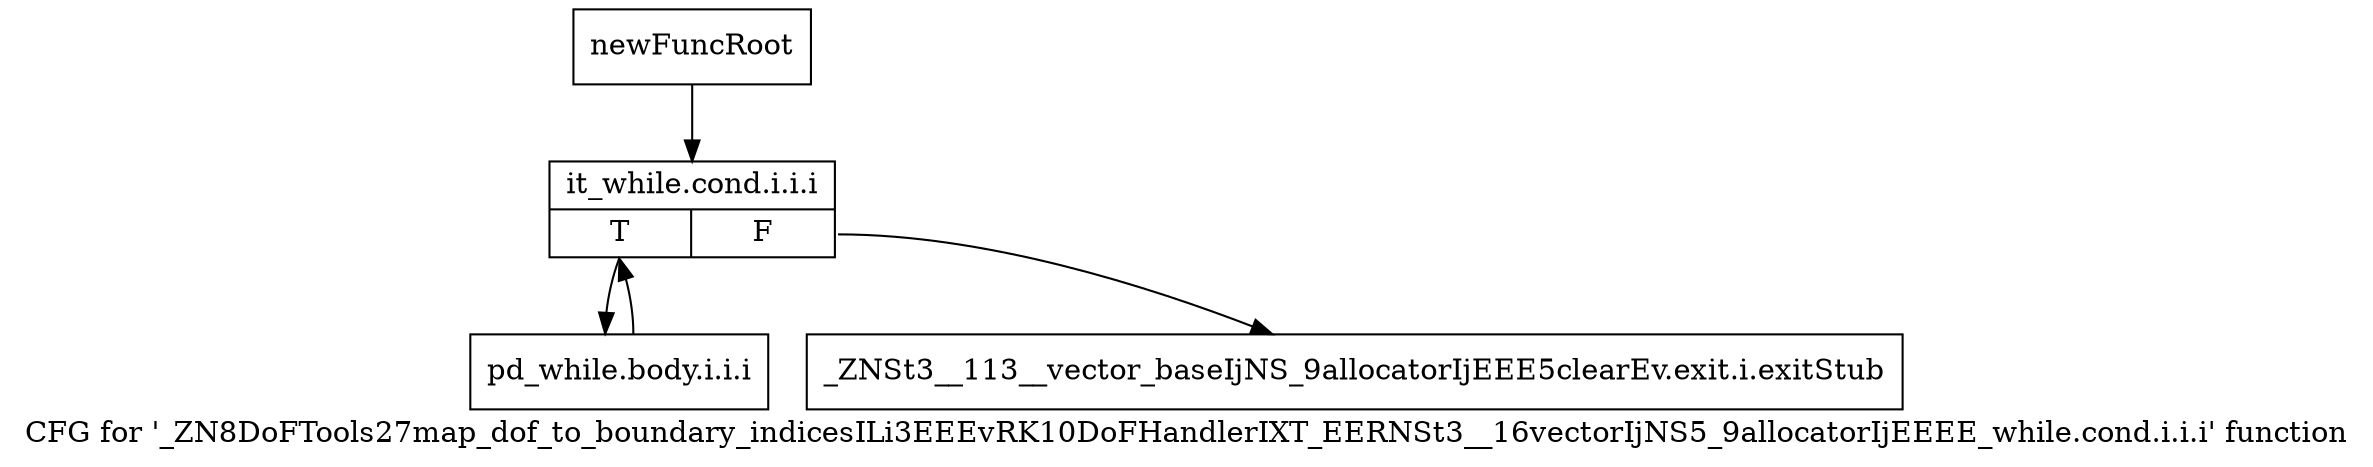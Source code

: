 digraph "CFG for '_ZN8DoFTools27map_dof_to_boundary_indicesILi3EEEvRK10DoFHandlerIXT_EERNSt3__16vectorIjNS5_9allocatorIjEEEE_while.cond.i.i.i' function" {
	label="CFG for '_ZN8DoFTools27map_dof_to_boundary_indicesILi3EEEvRK10DoFHandlerIXT_EERNSt3__16vectorIjNS5_9allocatorIjEEEE_while.cond.i.i.i' function";

	Node0x9001c30 [shape=record,label="{newFuncRoot}"];
	Node0x9001c30 -> Node0x9001cd0;
	Node0x9001c80 [shape=record,label="{_ZNSt3__113__vector_baseIjNS_9allocatorIjEEE5clearEv.exit.i.exitStub}"];
	Node0x9001cd0 [shape=record,label="{it_while.cond.i.i.i|{<s0>T|<s1>F}}"];
	Node0x9001cd0:s0 -> Node0x9001d20;
	Node0x9001cd0:s1 -> Node0x9001c80;
	Node0x9001d20 [shape=record,label="{pd_while.body.i.i.i}"];
	Node0x9001d20 -> Node0x9001cd0;
}
